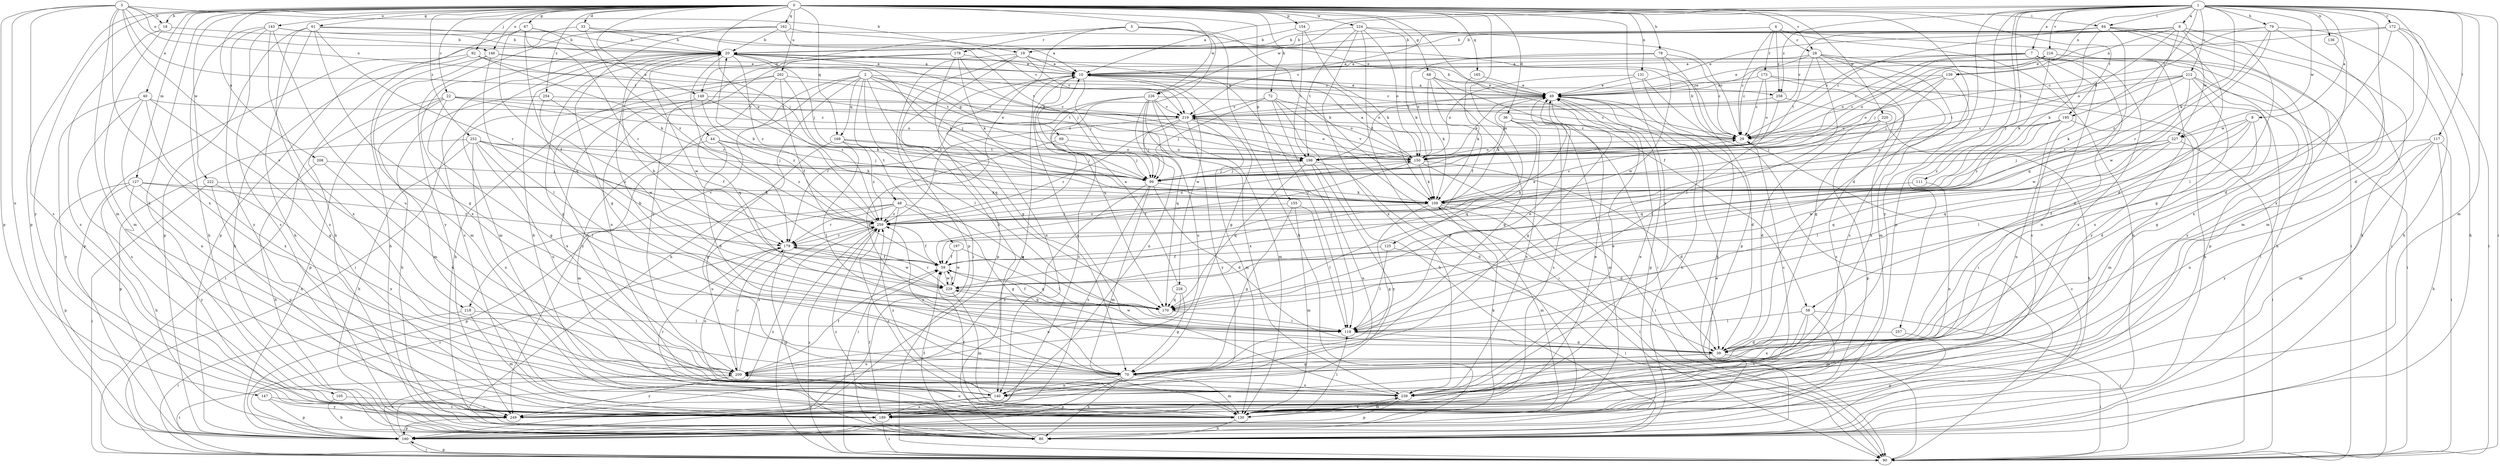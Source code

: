 strict digraph  {
0;
1;
2;
3;
4;
5;
6;
7;
8;
10;
18;
19;
20;
22;
28;
29;
33;
36;
39;
40;
44;
48;
49;
58;
59;
61;
67;
68;
69;
70;
72;
78;
79;
80;
84;
90;
92;
99;
105;
109;
111;
117;
119;
125;
127;
130;
131;
136;
139;
140;
143;
146;
147;
149;
150;
154;
155;
160;
162;
165;
169;
170;
172;
173;
178;
179;
189;
195;
197;
198;
202;
208;
209;
212;
216;
218;
219;
220;
222;
224;
226;
227;
228;
229;
239;
249;
252;
254;
257;
258;
259;
0 -> 18  [label=b];
0 -> 22  [label=c];
0 -> 28  [label=c];
0 -> 33  [label=d];
0 -> 36  [label=d];
0 -> 39  [label=d];
0 -> 40  [label=e];
0 -> 44  [label=e];
0 -> 48  [label=e];
0 -> 58  [label=f];
0 -> 61  [label=g];
0 -> 67  [label=g];
0 -> 68  [label=g];
0 -> 72  [label=h];
0 -> 78  [label=h];
0 -> 84  [label=i];
0 -> 92  [label=j];
0 -> 105  [label=k];
0 -> 125  [label=m];
0 -> 127  [label=m];
0 -> 131  [label=n];
0 -> 143  [label=o];
0 -> 146  [label=o];
0 -> 154  [label=p];
0 -> 155  [label=p];
0 -> 160  [label=p];
0 -> 162  [label=q];
0 -> 165  [label=q];
0 -> 169  [label=q];
0 -> 195  [label=t];
0 -> 202  [label=u];
0 -> 208  [label=u];
0 -> 220  [label=w];
0 -> 222  [label=w];
0 -> 224  [label=w];
0 -> 226  [label=w];
0 -> 239  [label=x];
0 -> 249  [label=y];
0 -> 252  [label=z];
0 -> 254  [label=z];
1 -> 6  [label=a];
1 -> 7  [label=a];
1 -> 8  [label=a];
1 -> 10  [label=a];
1 -> 39  [label=d];
1 -> 79  [label=h];
1 -> 84  [label=i];
1 -> 90  [label=i];
1 -> 109  [label=k];
1 -> 111  [label=l];
1 -> 117  [label=l];
1 -> 130  [label=m];
1 -> 136  [label=n];
1 -> 139  [label=n];
1 -> 160  [label=p];
1 -> 172  [label=r];
1 -> 195  [label=t];
1 -> 212  [label=v];
1 -> 216  [label=v];
1 -> 226  [label=w];
1 -> 227  [label=w];
1 -> 239  [label=x];
1 -> 249  [label=y];
1 -> 257  [label=z];
1 -> 258  [label=z];
2 -> 69  [label=g];
2 -> 80  [label=h];
2 -> 99  [label=j];
2 -> 119  [label=l];
2 -> 169  [label=q];
2 -> 170  [label=q];
2 -> 197  [label=t];
2 -> 198  [label=t];
2 -> 218  [label=v];
2 -> 249  [label=y];
2 -> 258  [label=z];
3 -> 18  [label=b];
3 -> 19  [label=b];
3 -> 130  [label=m];
3 -> 146  [label=o];
3 -> 147  [label=o];
3 -> 149  [label=o];
3 -> 160  [label=p];
3 -> 189  [label=s];
3 -> 198  [label=t];
3 -> 218  [label=v];
3 -> 239  [label=x];
4 -> 28  [label=c];
4 -> 29  [label=c];
4 -> 80  [label=h];
4 -> 90  [label=i];
4 -> 173  [label=r];
4 -> 219  [label=v];
4 -> 258  [label=z];
5 -> 48  [label=e];
5 -> 80  [label=h];
5 -> 109  [label=k];
5 -> 149  [label=o];
5 -> 178  [label=r];
5 -> 259  [label=z];
6 -> 19  [label=b];
6 -> 49  [label=e];
6 -> 70  [label=g];
6 -> 80  [label=h];
6 -> 139  [label=n];
6 -> 150  [label=o];
6 -> 227  [label=w];
6 -> 259  [label=z];
7 -> 10  [label=a];
7 -> 29  [label=c];
7 -> 39  [label=d];
7 -> 140  [label=n];
7 -> 150  [label=o];
7 -> 160  [label=p];
7 -> 189  [label=s];
7 -> 219  [label=v];
7 -> 239  [label=x];
7 -> 249  [label=y];
8 -> 39  [label=d];
8 -> 58  [label=f];
8 -> 119  [label=l];
8 -> 170  [label=q];
8 -> 227  [label=w];
10 -> 49  [label=e];
10 -> 70  [label=g];
10 -> 99  [label=j];
10 -> 140  [label=n];
10 -> 150  [label=o];
10 -> 160  [label=p];
10 -> 170  [label=q];
10 -> 228  [label=w];
18 -> 20  [label=b];
18 -> 130  [label=m];
18 -> 189  [label=s];
19 -> 10  [label=a];
19 -> 90  [label=i];
19 -> 119  [label=l];
19 -> 140  [label=n];
19 -> 160  [label=p];
19 -> 219  [label=v];
20 -> 10  [label=a];
20 -> 70  [label=g];
20 -> 99  [label=j];
20 -> 109  [label=k];
20 -> 130  [label=m];
20 -> 179  [label=r];
20 -> 189  [label=s];
20 -> 229  [label=w];
20 -> 259  [label=z];
22 -> 29  [label=c];
22 -> 70  [label=g];
22 -> 90  [label=i];
22 -> 130  [label=m];
22 -> 150  [label=o];
22 -> 160  [label=p];
22 -> 219  [label=v];
28 -> 10  [label=a];
28 -> 29  [label=c];
28 -> 70  [label=g];
28 -> 90  [label=i];
28 -> 119  [label=l];
28 -> 130  [label=m];
28 -> 189  [label=s];
28 -> 198  [label=t];
29 -> 20  [label=b];
29 -> 150  [label=o];
33 -> 20  [label=b];
33 -> 160  [label=p];
33 -> 198  [label=t];
33 -> 259  [label=z];
36 -> 29  [label=c];
36 -> 99  [label=j];
36 -> 130  [label=m];
36 -> 170  [label=q];
36 -> 189  [label=s];
36 -> 239  [label=x];
39 -> 20  [label=b];
39 -> 70  [label=g];
39 -> 90  [label=i];
39 -> 209  [label=u];
40 -> 70  [label=g];
40 -> 140  [label=n];
40 -> 189  [label=s];
40 -> 219  [label=v];
40 -> 239  [label=x];
40 -> 249  [label=y];
44 -> 39  [label=d];
44 -> 99  [label=j];
44 -> 130  [label=m];
44 -> 150  [label=o];
44 -> 259  [label=z];
48 -> 70  [label=g];
48 -> 90  [label=i];
48 -> 160  [label=p];
48 -> 170  [label=q];
48 -> 179  [label=r];
48 -> 209  [label=u];
48 -> 259  [label=z];
49 -> 10  [label=a];
49 -> 20  [label=b];
49 -> 39  [label=d];
49 -> 70  [label=g];
49 -> 80  [label=h];
49 -> 109  [label=k];
49 -> 160  [label=p];
49 -> 198  [label=t];
49 -> 219  [label=v];
58 -> 90  [label=i];
58 -> 119  [label=l];
58 -> 130  [label=m];
58 -> 189  [label=s];
58 -> 239  [label=x];
59 -> 49  [label=e];
59 -> 170  [label=q];
59 -> 229  [label=w];
61 -> 20  [label=b];
61 -> 29  [label=c];
61 -> 70  [label=g];
61 -> 80  [label=h];
61 -> 160  [label=p];
61 -> 179  [label=r];
61 -> 189  [label=s];
67 -> 20  [label=b];
67 -> 59  [label=f];
67 -> 80  [label=h];
67 -> 99  [label=j];
67 -> 170  [label=q];
67 -> 179  [label=r];
68 -> 49  [label=e];
68 -> 59  [label=f];
68 -> 70  [label=g];
68 -> 90  [label=i];
68 -> 109  [label=k];
69 -> 99  [label=j];
69 -> 150  [label=o];
69 -> 170  [label=q];
70 -> 80  [label=h];
70 -> 130  [label=m];
70 -> 140  [label=n];
70 -> 160  [label=p];
70 -> 259  [label=z];
72 -> 80  [label=h];
72 -> 90  [label=i];
72 -> 99  [label=j];
72 -> 119  [label=l];
72 -> 150  [label=o];
72 -> 219  [label=v];
78 -> 10  [label=a];
78 -> 29  [label=c];
78 -> 150  [label=o];
78 -> 160  [label=p];
78 -> 229  [label=w];
79 -> 20  [label=b];
79 -> 29  [label=c];
79 -> 80  [label=h];
79 -> 130  [label=m];
79 -> 179  [label=r];
79 -> 229  [label=w];
80 -> 10  [label=a];
80 -> 29  [label=c];
80 -> 59  [label=f];
80 -> 259  [label=z];
84 -> 20  [label=b];
84 -> 29  [label=c];
84 -> 39  [label=d];
84 -> 90  [label=i];
84 -> 109  [label=k];
84 -> 130  [label=m];
84 -> 170  [label=q];
84 -> 219  [label=v];
90 -> 49  [label=e];
90 -> 160  [label=p];
90 -> 259  [label=z];
92 -> 10  [label=a];
92 -> 80  [label=h];
92 -> 109  [label=k];
92 -> 160  [label=p];
92 -> 198  [label=t];
99 -> 39  [label=d];
99 -> 109  [label=k];
99 -> 130  [label=m];
99 -> 189  [label=s];
99 -> 249  [label=y];
105 -> 80  [label=h];
105 -> 189  [label=s];
109 -> 29  [label=c];
109 -> 39  [label=d];
109 -> 70  [label=g];
109 -> 90  [label=i];
109 -> 130  [label=m];
109 -> 259  [label=z];
111 -> 109  [label=k];
111 -> 140  [label=n];
117 -> 80  [label=h];
117 -> 90  [label=i];
117 -> 130  [label=m];
117 -> 140  [label=n];
117 -> 198  [label=t];
117 -> 249  [label=y];
119 -> 39  [label=d];
119 -> 49  [label=e];
119 -> 229  [label=w];
125 -> 59  [label=f];
125 -> 90  [label=i];
125 -> 119  [label=l];
127 -> 80  [label=h];
127 -> 109  [label=k];
127 -> 140  [label=n];
127 -> 160  [label=p];
127 -> 179  [label=r];
127 -> 249  [label=y];
130 -> 20  [label=b];
130 -> 59  [label=f];
130 -> 80  [label=h];
130 -> 109  [label=k];
130 -> 119  [label=l];
130 -> 179  [label=r];
130 -> 209  [label=u];
130 -> 239  [label=x];
130 -> 259  [label=z];
131 -> 49  [label=e];
131 -> 80  [label=h];
131 -> 90  [label=i];
131 -> 150  [label=o];
136 -> 239  [label=x];
139 -> 29  [label=c];
139 -> 49  [label=e];
139 -> 99  [label=j];
139 -> 150  [label=o];
139 -> 259  [label=z];
140 -> 189  [label=s];
140 -> 249  [label=y];
140 -> 259  [label=z];
143 -> 20  [label=b];
143 -> 49  [label=e];
143 -> 80  [label=h];
143 -> 189  [label=s];
143 -> 209  [label=u];
143 -> 239  [label=x];
143 -> 249  [label=y];
146 -> 10  [label=a];
146 -> 29  [label=c];
146 -> 80  [label=h];
146 -> 119  [label=l];
146 -> 130  [label=m];
147 -> 160  [label=p];
147 -> 189  [label=s];
147 -> 249  [label=y];
149 -> 109  [label=k];
149 -> 209  [label=u];
149 -> 219  [label=v];
149 -> 239  [label=x];
149 -> 259  [label=z];
150 -> 10  [label=a];
150 -> 20  [label=b];
150 -> 39  [label=d];
150 -> 49  [label=e];
150 -> 59  [label=f];
150 -> 90  [label=i];
150 -> 99  [label=j];
150 -> 109  [label=k];
150 -> 219  [label=v];
154 -> 20  [label=b];
154 -> 109  [label=k];
154 -> 198  [label=t];
155 -> 70  [label=g];
155 -> 119  [label=l];
155 -> 130  [label=m];
155 -> 259  [label=z];
160 -> 90  [label=i];
160 -> 179  [label=r];
160 -> 209  [label=u];
160 -> 259  [label=z];
162 -> 10  [label=a];
162 -> 20  [label=b];
162 -> 70  [label=g];
162 -> 219  [label=v];
162 -> 239  [label=x];
162 -> 249  [label=y];
165 -> 49  [label=e];
165 -> 109  [label=k];
169 -> 70  [label=g];
169 -> 99  [label=j];
169 -> 119  [label=l];
169 -> 198  [label=t];
169 -> 259  [label=z];
170 -> 59  [label=f];
170 -> 119  [label=l];
172 -> 20  [label=b];
172 -> 39  [label=d];
172 -> 49  [label=e];
172 -> 80  [label=h];
172 -> 90  [label=i];
172 -> 119  [label=l];
173 -> 29  [label=c];
173 -> 49  [label=e];
173 -> 80  [label=h];
173 -> 150  [label=o];
173 -> 239  [label=x];
178 -> 10  [label=a];
178 -> 70  [label=g];
178 -> 99  [label=j];
178 -> 109  [label=k];
178 -> 140  [label=n];
178 -> 209  [label=u];
179 -> 59  [label=f];
179 -> 80  [label=h];
179 -> 140  [label=n];
179 -> 229  [label=w];
189 -> 49  [label=e];
189 -> 59  [label=f];
189 -> 90  [label=i];
195 -> 29  [label=c];
195 -> 99  [label=j];
195 -> 130  [label=m];
195 -> 140  [label=n];
195 -> 170  [label=q];
195 -> 259  [label=z];
197 -> 59  [label=f];
197 -> 119  [label=l];
197 -> 229  [label=w];
198 -> 39  [label=d];
198 -> 99  [label=j];
198 -> 140  [label=n];
198 -> 170  [label=q];
198 -> 249  [label=y];
202 -> 49  [label=e];
202 -> 59  [label=f];
202 -> 80  [label=h];
202 -> 90  [label=i];
202 -> 170  [label=q];
202 -> 259  [label=z];
208 -> 80  [label=h];
208 -> 99  [label=j];
208 -> 209  [label=u];
209 -> 59  [label=f];
209 -> 90  [label=i];
209 -> 179  [label=r];
209 -> 239  [label=x];
209 -> 249  [label=y];
209 -> 259  [label=z];
212 -> 49  [label=e];
212 -> 70  [label=g];
212 -> 90  [label=i];
212 -> 99  [label=j];
212 -> 109  [label=k];
212 -> 198  [label=t];
212 -> 209  [label=u];
212 -> 229  [label=w];
216 -> 10  [label=a];
216 -> 49  [label=e];
216 -> 80  [label=h];
216 -> 99  [label=j];
216 -> 109  [label=k];
216 -> 150  [label=o];
216 -> 249  [label=y];
218 -> 90  [label=i];
218 -> 119  [label=l];
218 -> 130  [label=m];
219 -> 29  [label=c];
219 -> 99  [label=j];
219 -> 130  [label=m];
219 -> 150  [label=o];
219 -> 179  [label=r];
219 -> 249  [label=y];
219 -> 259  [label=z];
220 -> 29  [label=c];
220 -> 39  [label=d];
220 -> 80  [label=h];
220 -> 160  [label=p];
222 -> 90  [label=i];
222 -> 109  [label=k];
222 -> 239  [label=x];
222 -> 249  [label=y];
224 -> 20  [label=b];
224 -> 29  [label=c];
224 -> 109  [label=k];
224 -> 150  [label=o];
224 -> 160  [label=p];
224 -> 198  [label=t];
224 -> 239  [label=x];
226 -> 29  [label=c];
226 -> 130  [label=m];
226 -> 140  [label=n];
226 -> 170  [label=q];
226 -> 179  [label=r];
226 -> 189  [label=s];
226 -> 209  [label=u];
226 -> 219  [label=v];
226 -> 239  [label=x];
227 -> 90  [label=i];
227 -> 99  [label=j];
227 -> 119  [label=l];
227 -> 170  [label=q];
227 -> 198  [label=t];
227 -> 229  [label=w];
228 -> 10  [label=a];
228 -> 70  [label=g];
228 -> 170  [label=q];
228 -> 209  [label=u];
229 -> 20  [label=b];
229 -> 59  [label=f];
229 -> 130  [label=m];
229 -> 170  [label=q];
229 -> 179  [label=r];
239 -> 10  [label=a];
239 -> 29  [label=c];
239 -> 49  [label=e];
239 -> 130  [label=m];
239 -> 160  [label=p];
249 -> 49  [label=e];
249 -> 160  [label=p];
252 -> 80  [label=h];
252 -> 99  [label=j];
252 -> 109  [label=k];
252 -> 119  [label=l];
252 -> 160  [label=p];
252 -> 198  [label=t];
252 -> 209  [label=u];
252 -> 239  [label=x];
252 -> 259  [label=z];
254 -> 59  [label=f];
254 -> 80  [label=h];
254 -> 219  [label=v];
254 -> 229  [label=w];
257 -> 39  [label=d];
257 -> 160  [label=p];
258 -> 119  [label=l];
258 -> 189  [label=s];
258 -> 219  [label=v];
259 -> 20  [label=b];
259 -> 59  [label=f];
259 -> 90  [label=i];
259 -> 150  [label=o];
259 -> 179  [label=r];
}
